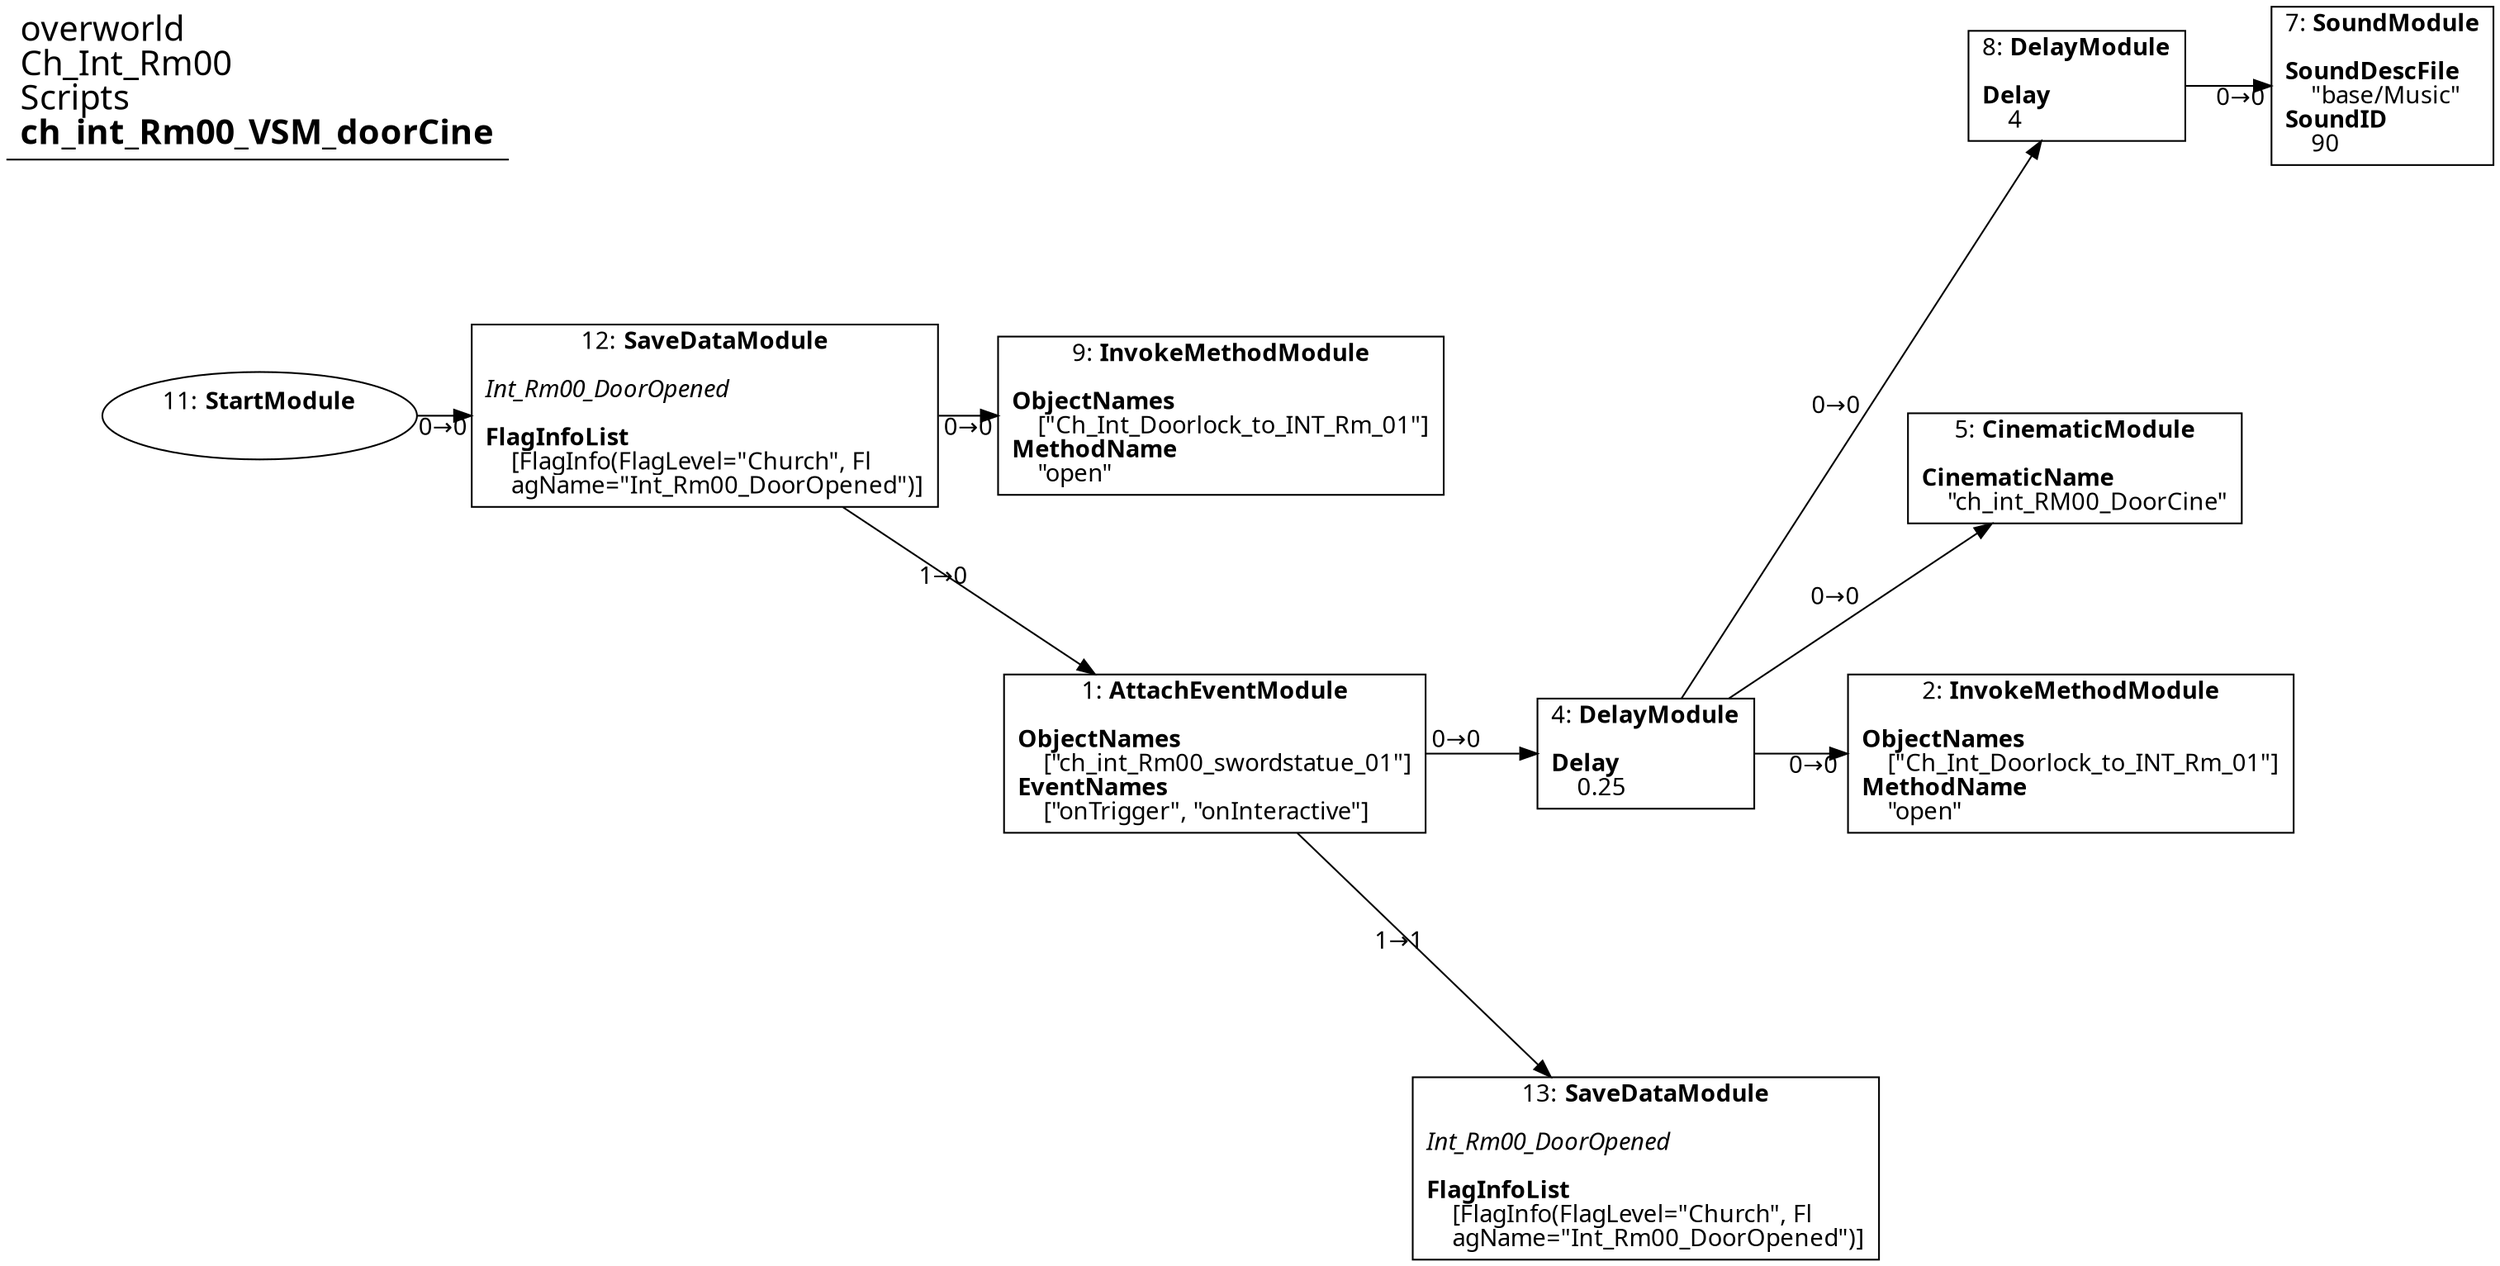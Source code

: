 digraph {
    layout = fdp;
    overlap = prism;
    sep = "+16";
    splines = spline;

    node [ shape = box ];

    graph [ fontname = "Segoe UI" ];
    node [ fontname = "Segoe UI" ];
    edge [ fontname = "Segoe UI" ];

    1 [ label = <1: <b>AttachEventModule</b><br/><br/><b>ObjectNames</b><br align="left"/>    [&quot;ch_int_Rm00_swordstatue_01&quot;]<br align="left"/><b>EventNames</b><br align="left"/>    [&quot;onTrigger&quot;, &quot;onInteractive&quot;]<br align="left"/>> ];
    1 [ pos = "0.057000004,-0.37500003!" ];
    1 -> 4 [ label = "0→0" ];
    1 -> 13 [ label = "1→1" ];

    2 [ label = <2: <b>InvokeMethodModule</b><br/><br/><b>ObjectNames</b><br align="left"/>    [&quot;Ch_Int_Doorlock_to_INT_Rm_01&quot;]<br align="left"/><b>MethodName</b><br align="left"/>    &quot;open&quot;<br align="left"/>> ];
    2 [ pos = "0.48000002,-0.37500003!" ];

    4 [ label = <4: <b>DelayModule</b><br/><br/><b>Delay</b><br align="left"/>    0.25<br align="left"/>> ];
    4 [ pos = "0.27,-0.37500003!" ];
    4 -> 2 [ label = "0→0" ];
    4 -> 5 [ label = "0→0" ];
    4 -> 8 [ label = "0→0" ];

    5 [ label = <5: <b>CinematicModule</b><br/><br/><b>CinematicName</b><br align="left"/>    &quot;ch_int_RM00_DoorCine&quot;<br align="left"/>> ];
    5 [ pos = "0.48200002,-0.23400001!" ];

    7 [ label = <7: <b>SoundModule</b><br/><br/><b>SoundDescFile</b><br align="left"/>    &quot;base/Music&quot;<br align="left"/><b>SoundID</b><br align="left"/>    90<br align="left"/>> ];
    7 [ pos = "0.634,-0.045!" ];

    8 [ label = <8: <b>DelayModule</b><br/><br/><b>Delay</b><br align="left"/>    4<br align="left"/>> ];
    8 [ pos = "0.483,-0.045!" ];
    8 -> 7 [ label = "0→0" ];

    9 [ label = <9: <b>InvokeMethodModule</b><br/><br/><b>ObjectNames</b><br align="left"/>    [&quot;Ch_Int_Doorlock_to_INT_Rm_01&quot;]<br align="left"/><b>MethodName</b><br align="left"/>    &quot;open&quot;<br align="left"/>> ];
    9 [ pos = "0.060000002,-0.208!" ];

    11 [ label = <11: <b>StartModule</b><br/><br/>> ];
    11 [ shape = oval ]
    11 [ pos = "-0.41500002,-0.208!" ];
    11 -> 12 [ label = "0→0" ];

    12 [ label = <12: <b>SaveDataModule</b><br/><br/><i>Int_Rm00_DoorOpened<br align="left"/></i><br align="left"/><b>FlagInfoList</b><br align="left"/>    [FlagInfo(FlagLevel=&quot;Church&quot;, Fl<br align="left"/>    agName=&quot;Int_Rm00_DoorOpened&quot;)]<br align="left"/>> ];
    12 [ pos = "-0.19500001,-0.208!" ];
    12 -> 9 [ label = "0→0" ];
    12 -> 1 [ label = "1→0" ];

    13 [ label = <13: <b>SaveDataModule</b><br/><br/><i>Int_Rm00_DoorOpened<br align="left"/></i><br align="left"/><b>FlagInfoList</b><br align="left"/>    [FlagInfo(FlagLevel=&quot;Church&quot;, Fl<br align="left"/>    agName=&quot;Int_Rm00_DoorOpened&quot;)]<br align="left"/>> ];
    13 [ pos = "0.27,-0.58000004!" ];

    title [ pos = "-0.416,-0.044000003!" ];
    title [ shape = underline ];
    title [ label = <<font point-size="20">overworld<br align="left"/>Ch_Int_Rm00<br align="left"/>Scripts<br align="left"/><b>ch_int_Rm00_VSM_doorCine</b><br align="left"/></font>> ];
}
